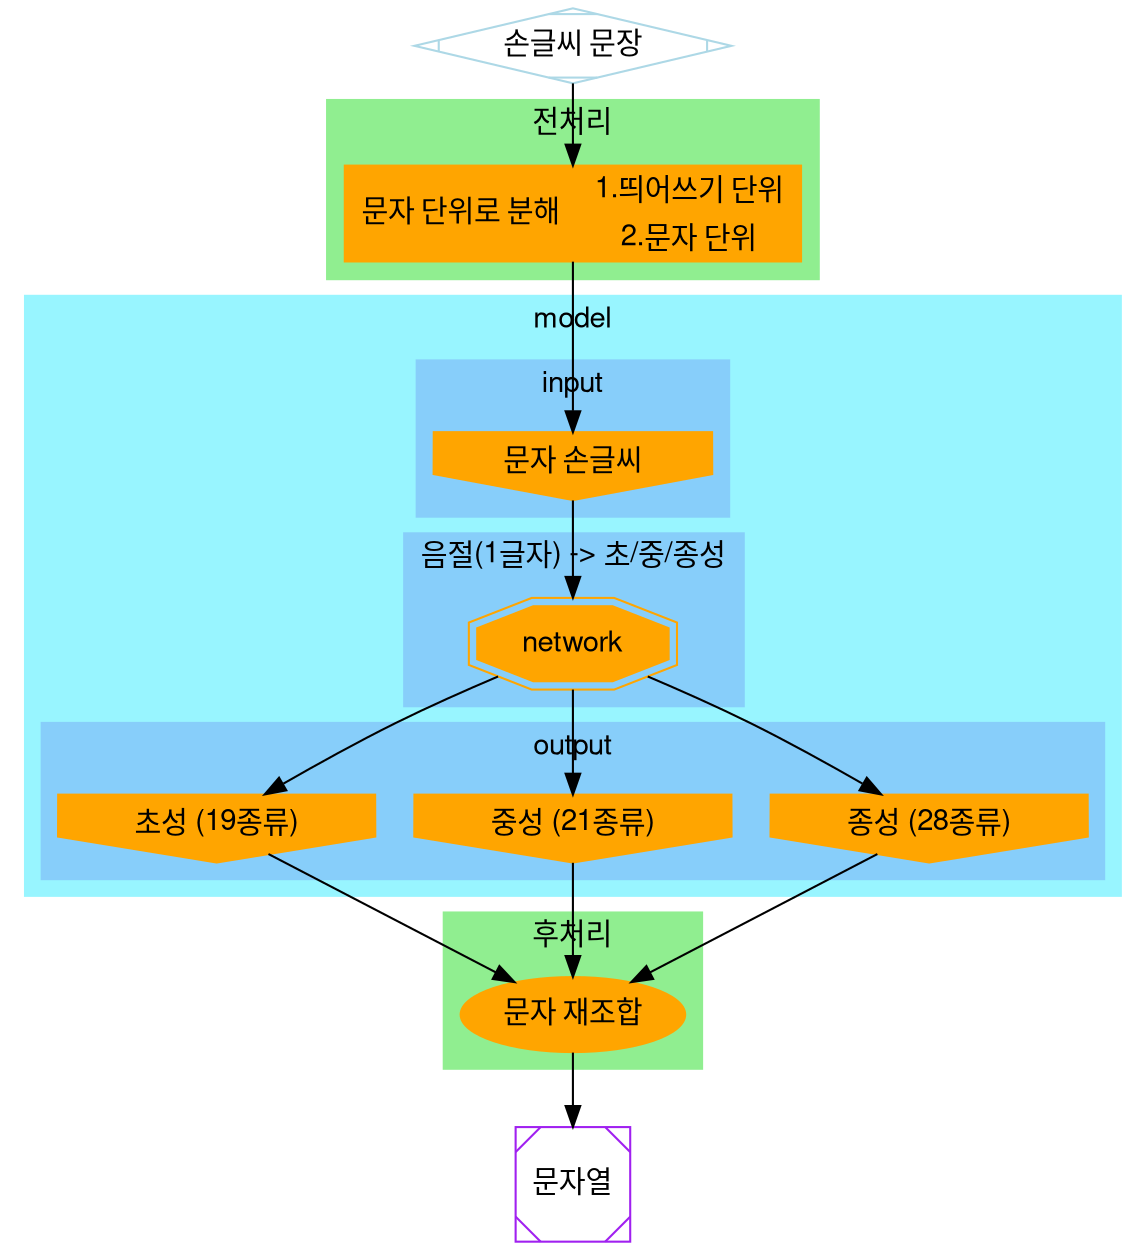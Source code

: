 
// install graphviz
// dot roadmap/way2.dot -T png -o roadmap/way2.png

digraph G {
	fontname="BM JUA_TTF,Helvetica,Arial,sans-serif"
	node [fontname="BM JUA_TTF,Helvetica,Arial,sans-serif", style=filled]
	edge [fontname="BM JUA_TTF,Helvetica,Arial,sans-serif"]

	start [label="손글씨 문장", shape=Mdiamond, style="solid", color="lightblue"];
	end [label="문자열", shape=Msquare, style="solid", color="purple"];
    
    subgraph cluster_pre_processing {
		style=filled;
		color=lightgreen;
		node [style=filled,color=white];
        decomposition [label="문자 단위로 분해 | { 1.띄어쓰기 단위 | 2.문자 단위 }", color=orange, shape=record]
		label="전처리";
	}

    subgraph cluster_model {
		style=filled;
		color=cadetblue1;
		label="model";
		rankdir="TB";

		subgraph cluster_input {
	    	style=filled;
			color=lightskyblue;
	    	node [style=filled,color=white];
            input [label="문자 손글씨", color=orange, shape=invhouse]
	    	label="input";
	    }
    
	    subgraph cluster_network {
	    	style=filled;
			color=lightskyblue;
	    	node [style=filled,color=white];
            network [label="network", color=orange, shape="doubleoctagon"]
	    	label="음절(1글자) -> 초/중/종성";
	    }
    
	    subgraph cluster_output {
	    	style=filled;
			color=lightskyblue;
	    	node [style=filled,color=white];
            output_3 [label="종성 (28종류)", color=orange, shape=invhouse]
            output_2 [label="중성 (21종류)", color=orange, shape=invhouse]
            output_1 [label="초성 (19종류)", color=orange, shape=invhouse]
	    	label="output";
	    }
	}

    subgraph cluster_post_processing {
		style=filled;
		color=lightgreen;
		node [style=filled,color=white];
        recombination [label="문자 재조합", color=orange]
		label="후처리";
	}

	start -> decomposition 
	-> input -> network -> output_1, output_2, output_3 
	-> recombination -> end;
}
